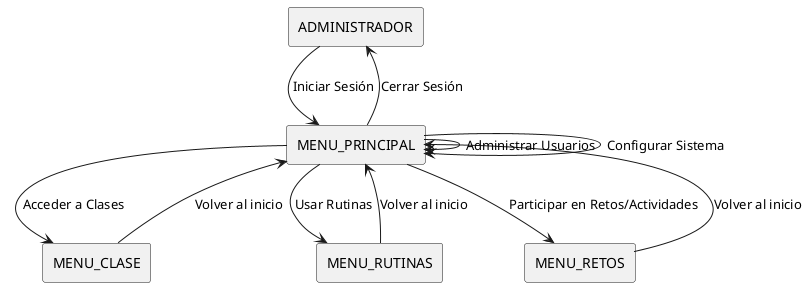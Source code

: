 @startuml
!define RECTANGLE(x) rectangle x

RECTANGLE(ADMINISTRADOR)
RECTANGLE(MENU_PRINCIPAL)
RECTANGLE(MENU_CLASE)
RECTANGLE(MENU_RUTINAS)
RECTANGLE(MENU_RETOS)

' Relación entre el Administrador y el Menú Principal
ADMINISTRADOR --> MENU_PRINCIPAL : Iniciar Sesión

' Funciones del Administrador desde el Menú Principal
MENU_PRINCIPAL --> ADMINISTRADOR : Cerrar Sesión
MENU_PRINCIPAL --> MENU_CLASE : Acceder a Clases
MENU_PRINCIPAL --> MENU_RUTINAS : Usar Rutinas
MENU_PRINCIPAL --> MENU_RETOS : Participar en Retos/Actividades
MENU_PRINCIPAL --> MENU_PRINCIPAL : Administrar Usuarios
MENU_PRINCIPAL --> MENU_PRINCIPAL : Configurar Sistema
MENU_RETOS --> MENU_PRINCIPAL : Volver al inicio
MENU_RUTINAS --> MENU_PRINCIPAL : Volver al inicio
MENU_CLASE --> MENU_PRINCIPAL : Volver al inicio



@enduml
